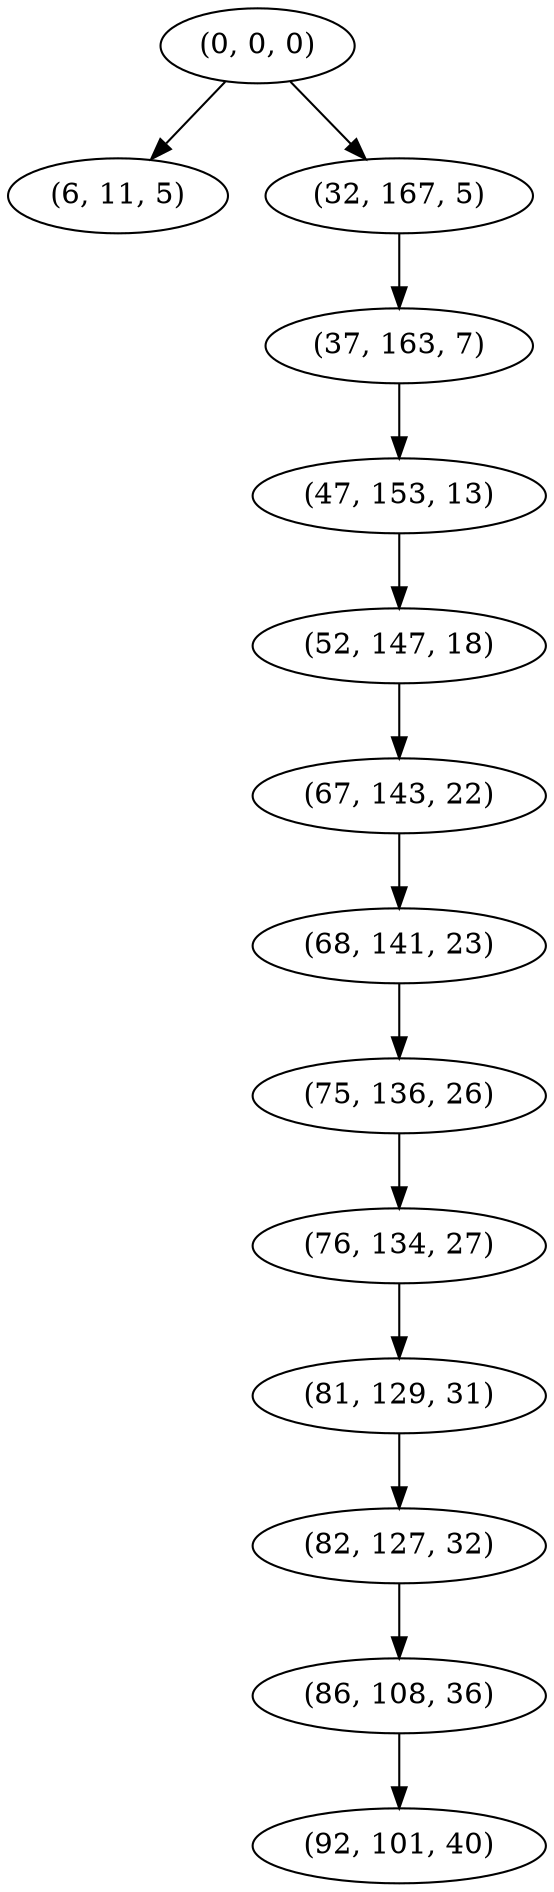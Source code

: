 digraph tree {
    "(0, 0, 0)";
    "(6, 11, 5)";
    "(32, 167, 5)";
    "(37, 163, 7)";
    "(47, 153, 13)";
    "(52, 147, 18)";
    "(67, 143, 22)";
    "(68, 141, 23)";
    "(75, 136, 26)";
    "(76, 134, 27)";
    "(81, 129, 31)";
    "(82, 127, 32)";
    "(86, 108, 36)";
    "(92, 101, 40)";
    "(0, 0, 0)" -> "(6, 11, 5)";
    "(0, 0, 0)" -> "(32, 167, 5)";
    "(32, 167, 5)" -> "(37, 163, 7)";
    "(37, 163, 7)" -> "(47, 153, 13)";
    "(47, 153, 13)" -> "(52, 147, 18)";
    "(52, 147, 18)" -> "(67, 143, 22)";
    "(67, 143, 22)" -> "(68, 141, 23)";
    "(68, 141, 23)" -> "(75, 136, 26)";
    "(75, 136, 26)" -> "(76, 134, 27)";
    "(76, 134, 27)" -> "(81, 129, 31)";
    "(81, 129, 31)" -> "(82, 127, 32)";
    "(82, 127, 32)" -> "(86, 108, 36)";
    "(86, 108, 36)" -> "(92, 101, 40)";
}
